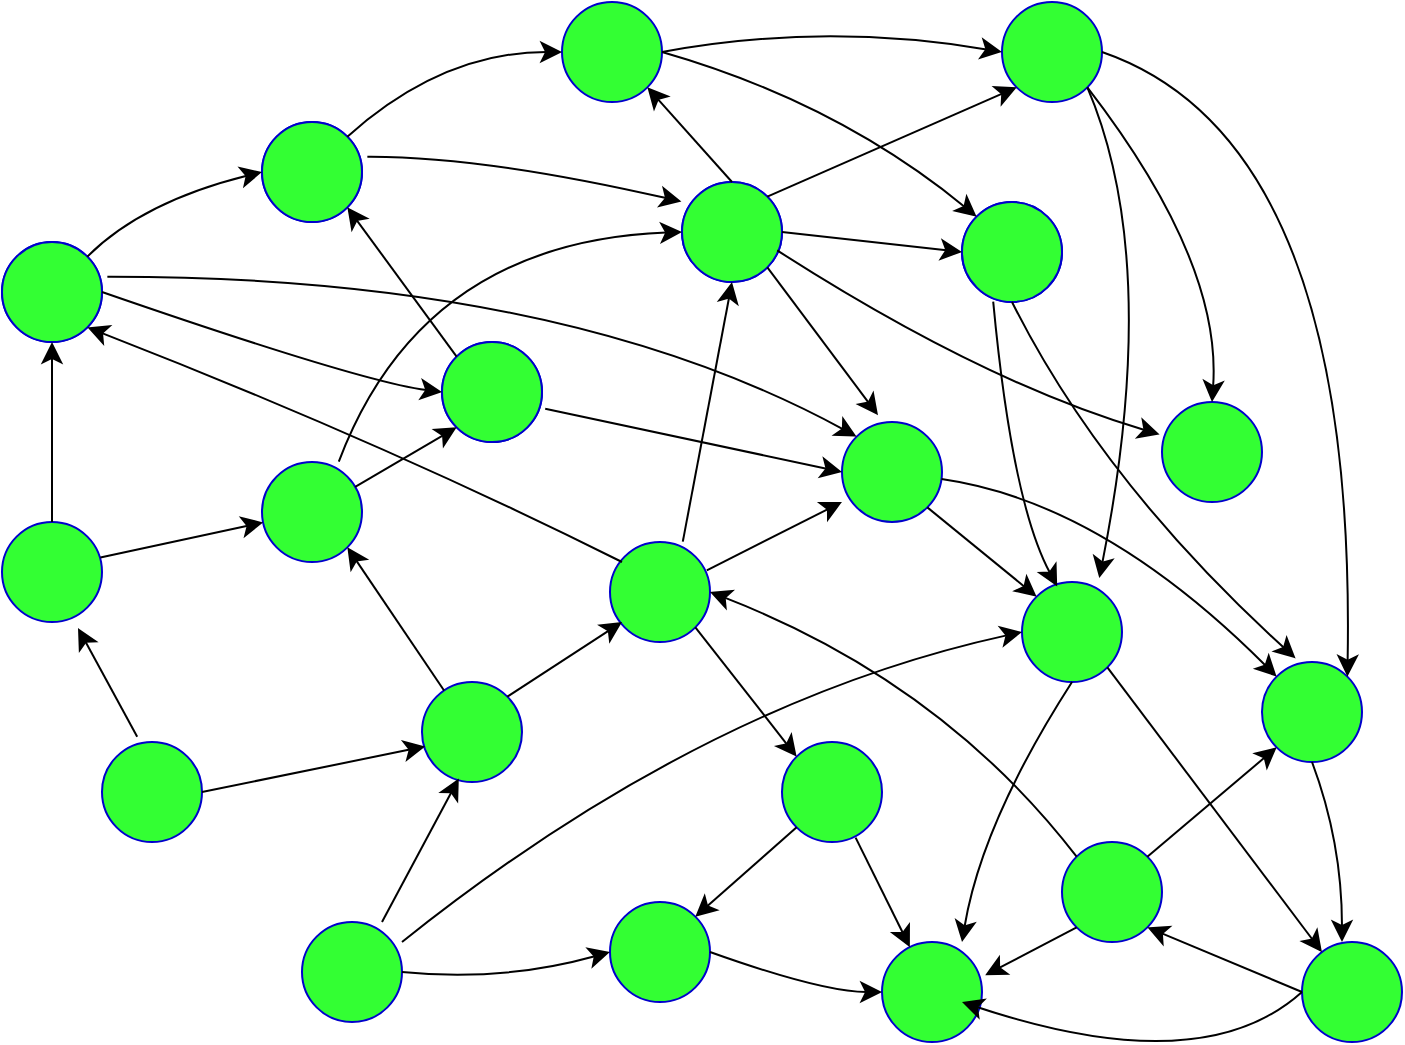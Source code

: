 <mxfile version="16.2.2" type="device"><diagram id="RrJMn2FEnn8XUZpWjZkR" name="Page-1"><mxGraphModel dx="1221" dy="575" grid="1" gridSize="10" guides="1" tooltips="1" connect="1" arrows="1" fold="1" page="1" pageScale="1" pageWidth="827" pageHeight="1169" math="0" shadow="0"><root><mxCell id="0"/><mxCell id="1" parent="0"/><mxCell id="POX4aSxgJbwLDKkUaWdi-122" value="" style="ellipse;whiteSpace=wrap;html=1;aspect=fixed;fillColor=#33FF33;strokeColor=#0000CC;" vertex="1" parent="1"><mxGeometry x="190" y="100" width="50" height="50" as="geometry"/></mxCell><mxCell id="POX4aSxgJbwLDKkUaWdi-123" value="" style="ellipse;whiteSpace=wrap;html=1;aspect=fixed;fillColor=#33FF33;strokeColor=#0000CC;" vertex="1" parent="1"><mxGeometry x="60" y="160" width="50" height="50" as="geometry"/></mxCell><mxCell id="POX4aSxgJbwLDKkUaWdi-124" value="" style="ellipse;whiteSpace=wrap;html=1;aspect=fixed;fillColor=#33FF33;strokeColor=#0000CC;" vertex="1" parent="1"><mxGeometry x="190" y="270" width="50" height="50" as="geometry"/></mxCell><mxCell id="POX4aSxgJbwLDKkUaWdi-125" value="" style="ellipse;whiteSpace=wrap;html=1;aspect=fixed;fillColor=#33FF33;strokeColor=#0000CC;" vertex="1" parent="1"><mxGeometry x="280" y="210" width="50" height="50" as="geometry"/></mxCell><mxCell id="POX4aSxgJbwLDKkUaWdi-126" value="" style="ellipse;whiteSpace=wrap;html=1;aspect=fixed;fillColor=#33FF33;strokeColor=#0000CC;" vertex="1" parent="1"><mxGeometry x="400" y="130" width="50" height="50" as="geometry"/></mxCell><mxCell id="POX4aSxgJbwLDKkUaWdi-127" value="" style="ellipse;whiteSpace=wrap;html=1;aspect=fixed;fillColor=#33FF33;strokeColor=#0000CC;" vertex="1" parent="1"><mxGeometry x="340" y="40" width="50" height="50" as="geometry"/></mxCell><mxCell id="POX4aSxgJbwLDKkUaWdi-128" value="" style="ellipse;whiteSpace=wrap;html=1;aspect=fixed;fillColor=#33FF33;strokeColor=#0000CC;" vertex="1" parent="1"><mxGeometry x="480" y="250" width="50" height="50" as="geometry"/></mxCell><mxCell id="POX4aSxgJbwLDKkUaWdi-129" value="" style="ellipse;whiteSpace=wrap;html=1;aspect=fixed;fillColor=#33FF33;strokeColor=#0000CC;" vertex="1" parent="1"><mxGeometry x="364" y="310" width="50" height="50" as="geometry"/></mxCell><mxCell id="POX4aSxgJbwLDKkUaWdi-130" value="" style="ellipse;whiteSpace=wrap;html=1;aspect=fixed;fillColor=#33FF33;strokeColor=#0000CC;" vertex="1" parent="1"><mxGeometry x="560" y="40" width="50" height="50" as="geometry"/></mxCell><mxCell id="POX4aSxgJbwLDKkUaWdi-131" value="" style="ellipse;whiteSpace=wrap;html=1;aspect=fixed;fillColor=#33FF33;strokeColor=#0000CC;" vertex="1" parent="1"><mxGeometry x="540" y="140" width="50" height="50" as="geometry"/></mxCell><mxCell id="POX4aSxgJbwLDKkUaWdi-134" value="" style="ellipse;whiteSpace=wrap;html=1;aspect=fixed;fillColor=#33FF33;strokeColor=#0000CC;" vertex="1" parent="1"><mxGeometry x="570" y="330" width="50" height="50" as="geometry"/></mxCell><mxCell id="POX4aSxgJbwLDKkUaWdi-135" value="" style="ellipse;whiteSpace=wrap;html=1;aspect=fixed;fillColor=#33FF33;strokeColor=#0000CC;" vertex="1" parent="1"><mxGeometry x="640" y="240" width="50" height="50" as="geometry"/></mxCell><mxCell id="POX4aSxgJbwLDKkUaWdi-136" value="" style="ellipse;whiteSpace=wrap;html=1;aspect=fixed;fillColor=#33FF33;strokeColor=#0000CC;" vertex="1" parent="1"><mxGeometry x="60" y="300" width="50" height="50" as="geometry"/></mxCell><mxCell id="POX4aSxgJbwLDKkUaWdi-137" value="" style="ellipse;whiteSpace=wrap;html=1;aspect=fixed;fillColor=#33FF33;strokeColor=#0000CC;" vertex="1" parent="1"><mxGeometry x="110" y="410" width="50" height="50" as="geometry"/></mxCell><mxCell id="POX4aSxgJbwLDKkUaWdi-138" value="" style="ellipse;whiteSpace=wrap;html=1;aspect=fixed;fillColor=#33FF33;strokeColor=#0000CC;" vertex="1" parent="1"><mxGeometry x="270" y="380" width="50" height="50" as="geometry"/></mxCell><mxCell id="POX4aSxgJbwLDKkUaWdi-139" value="" style="ellipse;whiteSpace=wrap;html=1;aspect=fixed;fillColor=#33FF33;strokeColor=#0000CC;" vertex="1" parent="1"><mxGeometry x="450" y="410" width="50" height="50" as="geometry"/></mxCell><mxCell id="POX4aSxgJbwLDKkUaWdi-140" value="" style="ellipse;whiteSpace=wrap;html=1;aspect=fixed;fillColor=#33FF33;strokeColor=#0000CC;" vertex="1" parent="1"><mxGeometry x="590" y="460" width="50" height="50" as="geometry"/></mxCell><mxCell id="POX4aSxgJbwLDKkUaWdi-141" value="" style="ellipse;whiteSpace=wrap;html=1;aspect=fixed;fillColor=#33FF33;strokeColor=#0000CC;" vertex="1" parent="1"><mxGeometry x="364" y="490" width="50" height="50" as="geometry"/></mxCell><mxCell id="POX4aSxgJbwLDKkUaWdi-142" value="" style="ellipse;whiteSpace=wrap;html=1;aspect=fixed;fillColor=#33FF33;strokeColor=#0000CC;" vertex="1" parent="1"><mxGeometry x="210" y="500" width="50" height="50" as="geometry"/></mxCell><mxCell id="POX4aSxgJbwLDKkUaWdi-143" value="" style="ellipse;whiteSpace=wrap;html=1;aspect=fixed;fillColor=#33FF33;strokeColor=#0000CC;" vertex="1" parent="1"><mxGeometry x="60" y="160" width="50" height="50" as="geometry"/></mxCell><mxCell id="POX4aSxgJbwLDKkUaWdi-144" value="" style="ellipse;whiteSpace=wrap;html=1;aspect=fixed;fillColor=#33FF33;strokeColor=#0000CC;" vertex="1" parent="1"><mxGeometry x="190" y="100" width="50" height="50" as="geometry"/></mxCell><mxCell id="POX4aSxgJbwLDKkUaWdi-145" value="" style="ellipse;whiteSpace=wrap;html=1;aspect=fixed;fillColor=#33FF33;strokeColor=#0000CC;" vertex="1" parent="1"><mxGeometry x="280" y="210" width="50" height="50" as="geometry"/></mxCell><mxCell id="POX4aSxgJbwLDKkUaWdi-146" value="" style="ellipse;whiteSpace=wrap;html=1;aspect=fixed;fillColor=#33FF33;strokeColor=#0000CC;" vertex="1" parent="1"><mxGeometry x="400" y="130" width="50" height="50" as="geometry"/></mxCell><mxCell id="POX4aSxgJbwLDKkUaWdi-147" value="" style="ellipse;whiteSpace=wrap;html=1;aspect=fixed;fillColor=#33FF33;strokeColor=#0000CC;" vertex="1" parent="1"><mxGeometry x="540" y="140" width="50" height="50" as="geometry"/></mxCell><mxCell id="POX4aSxgJbwLDKkUaWdi-148" value="" style="ellipse;whiteSpace=wrap;html=1;aspect=fixed;fillColor=#33FF33;strokeColor=#0000CC;" vertex="1" parent="1"><mxGeometry x="690" y="370" width="50" height="50" as="geometry"/></mxCell><mxCell id="POX4aSxgJbwLDKkUaWdi-149" value="" style="ellipse;whiteSpace=wrap;html=1;aspect=fixed;fillColor=#33FF33;strokeColor=#0000CC;" vertex="1" parent="1"><mxGeometry x="500" y="510" width="50" height="50" as="geometry"/></mxCell><mxCell id="POX4aSxgJbwLDKkUaWdi-150" value="" style="ellipse;whiteSpace=wrap;html=1;aspect=fixed;fillColor=#33FF33;strokeColor=#0000CC;" vertex="1" parent="1"><mxGeometry x="710" y="510" width="50" height="50" as="geometry"/></mxCell><mxCell id="POX4aSxgJbwLDKkUaWdi-151" value="" style="curved=1;endArrow=classic;html=1;rounded=0;endSize=8;strokeWidth=1;exitX=1;exitY=0;exitDx=0;exitDy=0;" edge="1" parent="1" source="POX4aSxgJbwLDKkUaWdi-138"><mxGeometry width="50" height="50" relative="1" as="geometry"><mxPoint x="390" y="380" as="sourcePoint"/><mxPoint x="370" y="350" as="targetPoint"/><Array as="points"/></mxGeometry></mxCell><mxCell id="POX4aSxgJbwLDKkUaWdi-152" value="" style="curved=1;endArrow=classic;html=1;rounded=0;endSize=8;strokeWidth=1;exitX=1;exitY=0;exitDx=0;exitDy=0;entryX=0.368;entryY=0.964;entryDx=0;entryDy=0;entryPerimeter=0;" edge="1" parent="1" target="POX4aSxgJbwLDKkUaWdi-138"><mxGeometry width="50" height="50" relative="1" as="geometry"><mxPoint x="249.998" y="500.002" as="sourcePoint"/><mxPoint x="307.32" y="462.68" as="targetPoint"/><Array as="points"/></mxGeometry></mxCell><mxCell id="POX4aSxgJbwLDKkUaWdi-153" value="" style="curved=1;endArrow=classic;html=1;rounded=0;endSize=8;strokeWidth=1;exitX=1;exitY=0.5;exitDx=0;exitDy=0;entryX=0.032;entryY=0.644;entryDx=0;entryDy=0;entryPerimeter=0;" edge="1" parent="1" source="POX4aSxgJbwLDKkUaWdi-137" target="POX4aSxgJbwLDKkUaWdi-138"><mxGeometry width="50" height="50" relative="1" as="geometry"><mxPoint x="259.998" y="510.002" as="sourcePoint"/><mxPoint x="298.4" y="438.2" as="targetPoint"/><Array as="points"/></mxGeometry></mxCell><mxCell id="POX4aSxgJbwLDKkUaWdi-154" value="" style="curved=1;endArrow=classic;html=1;rounded=0;endSize=8;strokeWidth=1;entryX=1;entryY=1;entryDx=0;entryDy=0;" edge="1" parent="1" source="POX4aSxgJbwLDKkUaWdi-138" target="POX4aSxgJbwLDKkUaWdi-124"><mxGeometry width="50" height="50" relative="1" as="geometry"><mxPoint x="170" y="445" as="sourcePoint"/><mxPoint x="281.6" y="422.2" as="targetPoint"/><Array as="points"/></mxGeometry></mxCell><mxCell id="POX4aSxgJbwLDKkUaWdi-155" value="" style="curved=1;endArrow=classic;html=1;rounded=0;endSize=8;strokeWidth=1;entryX=0.76;entryY=1.06;entryDx=0;entryDy=0;exitX=0.352;exitY=-0.052;exitDx=0;exitDy=0;entryPerimeter=0;exitPerimeter=0;" edge="1" parent="1" source="POX4aSxgJbwLDKkUaWdi-137" target="POX4aSxgJbwLDKkUaWdi-136"><mxGeometry width="50" height="50" relative="1" as="geometry"><mxPoint x="291.029" y="394.268" as="sourcePoint"/><mxPoint x="242.678" y="322.678" as="targetPoint"/><Array as="points"/></mxGeometry></mxCell><mxCell id="POX4aSxgJbwLDKkUaWdi-156" value="" style="curved=1;endArrow=classic;html=1;rounded=0;endSize=8;strokeWidth=1;entryX=0.5;entryY=1;entryDx=0;entryDy=0;exitX=0.5;exitY=0;exitDx=0;exitDy=0;" edge="1" parent="1" source="POX4aSxgJbwLDKkUaWdi-136" target="POX4aSxgJbwLDKkUaWdi-143"><mxGeometry width="50" height="50" relative="1" as="geometry"><mxPoint x="137.6" y="417.4" as="sourcePoint"/><mxPoint x="108" y="363" as="targetPoint"/><Array as="points"/></mxGeometry></mxCell><mxCell id="POX4aSxgJbwLDKkUaWdi-157" value="" style="curved=1;endArrow=classic;html=1;rounded=0;endSize=8;strokeWidth=1;exitX=0.984;exitY=0.356;exitDx=0;exitDy=0;exitPerimeter=0;" edge="1" parent="1" source="POX4aSxgJbwLDKkUaWdi-136" target="POX4aSxgJbwLDKkUaWdi-124"><mxGeometry width="50" height="50" relative="1" as="geometry"><mxPoint x="95" y="310" as="sourcePoint"/><mxPoint x="95" y="220" as="targetPoint"/><Array as="points"/></mxGeometry></mxCell><mxCell id="POX4aSxgJbwLDKkUaWdi-158" value="" style="curved=1;endArrow=classic;html=1;rounded=0;endSize=8;strokeWidth=1;entryX=0;entryY=1;entryDx=0;entryDy=0;" edge="1" parent="1" source="POX4aSxgJbwLDKkUaWdi-124" target="POX4aSxgJbwLDKkUaWdi-145"><mxGeometry width="50" height="50" relative="1" as="geometry"><mxPoint x="119.2" y="327.8" as="sourcePoint"/><mxPoint x="200.531" y="310.127" as="targetPoint"/><Array as="points"/></mxGeometry></mxCell><mxCell id="POX4aSxgJbwLDKkUaWdi-159" value="" style="curved=1;endArrow=classic;html=1;rounded=0;endSize=8;strokeWidth=1;entryX=1;entryY=1;entryDx=0;entryDy=0;exitX=0;exitY=0;exitDx=0;exitDy=0;" edge="1" parent="1" source="POX4aSxgJbwLDKkUaWdi-145" target="POX4aSxgJbwLDKkUaWdi-144"><mxGeometry width="50" height="50" relative="1" as="geometry"><mxPoint x="246.594" y="292.403" as="sourcePoint"/><mxPoint x="297.322" y="262.678" as="targetPoint"/><Array as="points"/></mxGeometry></mxCell><mxCell id="POX4aSxgJbwLDKkUaWdi-160" value="" style="curved=1;endArrow=classic;html=1;rounded=0;endSize=8;strokeWidth=1;entryX=0;entryY=0.5;entryDx=0;entryDy=0;exitX=0.768;exitY=-0.004;exitDx=0;exitDy=0;exitPerimeter=0;" edge="1" parent="1" source="POX4aSxgJbwLDKkUaWdi-124" target="POX4aSxgJbwLDKkUaWdi-146"><mxGeometry width="50" height="50" relative="1" as="geometry"><mxPoint x="297.322" y="227.322" as="sourcePoint"/><mxPoint x="242.678" y="152.678" as="targetPoint"/><Array as="points"><mxPoint x="270" y="160"/></Array></mxGeometry></mxCell><mxCell id="POX4aSxgJbwLDKkUaWdi-161" value="" style="curved=1;endArrow=classic;html=1;rounded=0;endSize=8;strokeWidth=1;entryX=0;entryY=0.5;entryDx=0;entryDy=0;exitX=1;exitY=0.5;exitDx=0;exitDy=0;" edge="1" parent="1" source="POX4aSxgJbwLDKkUaWdi-143" target="POX4aSxgJbwLDKkUaWdi-145"><mxGeometry width="50" height="50" relative="1" as="geometry"><mxPoint x="238.4" y="279.8" as="sourcePoint"/><mxPoint x="410" y="165" as="targetPoint"/><Array as="points"><mxPoint x="240" y="230"/></Array></mxGeometry></mxCell><mxCell id="POX4aSxgJbwLDKkUaWdi-162" value="" style="curved=1;endArrow=classic;html=1;rounded=0;endSize=8;strokeWidth=1;entryX=0;entryY=0.5;entryDx=0;entryDy=0;exitX=1;exitY=0;exitDx=0;exitDy=0;" edge="1" parent="1" source="POX4aSxgJbwLDKkUaWdi-143" target="POX4aSxgJbwLDKkUaWdi-144"><mxGeometry width="50" height="50" relative="1" as="geometry"><mxPoint x="120" y="195" as="sourcePoint"/><mxPoint x="290" y="245" as="targetPoint"/><Array as="points"><mxPoint x="130" y="140"/></Array></mxGeometry></mxCell><mxCell id="POX4aSxgJbwLDKkUaWdi-163" value="" style="curved=1;endArrow=classic;html=1;rounded=0;endSize=8;strokeWidth=1;entryX=0;entryY=0;entryDx=0;entryDy=0;exitX=1;exitY=0;exitDx=0;exitDy=0;" edge="1" parent="1" target="POX4aSxgJbwLDKkUaWdi-128"><mxGeometry width="50" height="50" relative="1" as="geometry"><mxPoint x="112.678" y="177.322" as="sourcePoint"/><mxPoint x="200" y="135" as="targetPoint"/><Array as="points"><mxPoint x="340" y="177"/></Array></mxGeometry></mxCell><mxCell id="POX4aSxgJbwLDKkUaWdi-164" value="" style="curved=1;endArrow=classic;html=1;rounded=0;endSize=8;strokeWidth=1;entryX=0;entryY=0.5;entryDx=0;entryDy=0;exitX=1;exitY=0.2;exitDx=0;exitDy=0;exitPerimeter=0;" edge="1" parent="1" source="POX4aSxgJbwLDKkUaWdi-142" target="POX4aSxgJbwLDKkUaWdi-134"><mxGeometry width="50" height="50" relative="1" as="geometry"><mxPoint x="259.998" y="530.322" as="sourcePoint"/><mxPoint x="634.642" y="610.322" as="targetPoint"/><Array as="points"><mxPoint x="410" y="390"/></Array></mxGeometry></mxCell><mxCell id="POX4aSxgJbwLDKkUaWdi-165" value="" style="curved=1;endArrow=classic;html=1;rounded=0;endSize=8;strokeWidth=1;exitX=1;exitY=0.5;exitDx=0;exitDy=0;entryX=0;entryY=0.5;entryDx=0;entryDy=0;" edge="1" parent="1" source="POX4aSxgJbwLDKkUaWdi-142" target="POX4aSxgJbwLDKkUaWdi-141"><mxGeometry width="50" height="50" relative="1" as="geometry"><mxPoint x="270" y="520" as="sourcePoint"/><mxPoint x="420" y="440" as="targetPoint"/><Array as="points"><mxPoint x="310" y="530"/></Array></mxGeometry></mxCell><mxCell id="POX4aSxgJbwLDKkUaWdi-166" value="" style="curved=1;endArrow=classic;html=1;rounded=0;endSize=8;strokeWidth=1;exitX=1;exitY=0.5;exitDx=0;exitDy=0;" edge="1" parent="1" source="POX4aSxgJbwLDKkUaWdi-141"><mxGeometry width="50" height="50" relative="1" as="geometry"><mxPoint x="270" y="535" as="sourcePoint"/><mxPoint x="500" y="535" as="targetPoint"/><Array as="points"><mxPoint x="470" y="535"/></Array></mxGeometry></mxCell><mxCell id="POX4aSxgJbwLDKkUaWdi-167" value="" style="curved=1;endArrow=classic;html=1;rounded=0;endSize=8;strokeWidth=1;exitX=0;exitY=1;exitDx=0;exitDy=0;entryX=1;entryY=0;entryDx=0;entryDy=0;" edge="1" parent="1" source="POX4aSxgJbwLDKkUaWdi-139" target="POX4aSxgJbwLDKkUaWdi-141"><mxGeometry width="50" height="50" relative="1" as="geometry"><mxPoint x="424" y="525" as="sourcePoint"/><mxPoint x="510" y="545" as="targetPoint"/><Array as="points"/></mxGeometry></mxCell><mxCell id="POX4aSxgJbwLDKkUaWdi-168" value="" style="curved=1;endArrow=classic;html=1;rounded=0;endSize=8;strokeWidth=1;exitX=0.736;exitY=0.956;exitDx=0;exitDy=0;exitPerimeter=0;" edge="1" parent="1" source="POX4aSxgJbwLDKkUaWdi-139" target="POX4aSxgJbwLDKkUaWdi-149"><mxGeometry width="50" height="50" relative="1" as="geometry"><mxPoint x="467.322" y="462.678" as="sourcePoint"/><mxPoint x="416.678" y="507.322" as="targetPoint"/><Array as="points"/></mxGeometry></mxCell><mxCell id="POX4aSxgJbwLDKkUaWdi-169" value="" style="curved=1;endArrow=classic;html=1;rounded=0;endSize=8;strokeWidth=1;exitX=1;exitY=1;exitDx=0;exitDy=0;entryX=0;entryY=0;entryDx=0;entryDy=0;" edge="1" parent="1" source="POX4aSxgJbwLDKkUaWdi-129" target="POX4aSxgJbwLDKkUaWdi-139"><mxGeometry width="50" height="50" relative="1" as="geometry"><mxPoint x="496.8" y="467.8" as="sourcePoint"/><mxPoint x="523.936" y="522.581" as="targetPoint"/><Array as="points"/></mxGeometry></mxCell><mxCell id="POX4aSxgJbwLDKkUaWdi-170" value="" style="curved=1;endArrow=classic;html=1;rounded=0;endSize=8;strokeWidth=1;entryX=0;entryY=0.8;entryDx=0;entryDy=0;entryPerimeter=0;exitX=0.968;exitY=0.284;exitDx=0;exitDy=0;exitPerimeter=0;" edge="1" parent="1" source="POX4aSxgJbwLDKkUaWdi-129" target="POX4aSxgJbwLDKkUaWdi-128"><mxGeometry width="50" height="50" relative="1" as="geometry"><mxPoint x="420" y="320" as="sourcePoint"/><mxPoint x="467.322" y="427.322" as="targetPoint"/><Array as="points"/></mxGeometry></mxCell><mxCell id="POX4aSxgJbwLDKkUaWdi-171" value="" style="curved=1;endArrow=classic;html=1;rounded=0;endSize=8;strokeWidth=1;entryX=0.5;entryY=1;entryDx=0;entryDy=0;exitX=0.728;exitY=-0.004;exitDx=0;exitDy=0;exitPerimeter=0;" edge="1" parent="1" source="POX4aSxgJbwLDKkUaWdi-129" target="POX4aSxgJbwLDKkUaWdi-146"><mxGeometry width="50" height="50" relative="1" as="geometry"><mxPoint x="422.4" y="334.2" as="sourcePoint"/><mxPoint x="490" y="300" as="targetPoint"/><Array as="points"/></mxGeometry></mxCell><mxCell id="POX4aSxgJbwLDKkUaWdi-172" value="" style="curved=1;endArrow=classic;html=1;rounded=0;endSize=8;strokeWidth=1;entryX=0;entryY=0.5;entryDx=0;entryDy=0;exitX=1;exitY=0.5;exitDx=0;exitDy=0;" edge="1" parent="1" source="POX4aSxgJbwLDKkUaWdi-146" target="POX4aSxgJbwLDKkUaWdi-147"><mxGeometry width="50" height="50" relative="1" as="geometry"><mxPoint x="410.4" y="319.8" as="sourcePoint"/><mxPoint x="435" y="190" as="targetPoint"/><Array as="points"/></mxGeometry></mxCell><mxCell id="POX4aSxgJbwLDKkUaWdi-173" value="" style="curved=1;endArrow=classic;html=1;rounded=0;endSize=8;strokeWidth=1;entryX=0.36;entryY=-0.068;entryDx=0;entryDy=0;exitX=1;exitY=1;exitDx=0;exitDy=0;entryPerimeter=0;" edge="1" parent="1" source="POX4aSxgJbwLDKkUaWdi-146" target="POX4aSxgJbwLDKkUaWdi-128"><mxGeometry width="50" height="50" relative="1" as="geometry"><mxPoint x="460" y="165" as="sourcePoint"/><mxPoint x="550" y="175" as="targetPoint"/><Array as="points"/></mxGeometry></mxCell><mxCell id="POX4aSxgJbwLDKkUaWdi-174" value="" style="curved=1;endArrow=classic;html=1;rounded=0;endSize=8;strokeWidth=1;entryX=-0.024;entryY=0.324;entryDx=0;entryDy=0;exitX=0.952;exitY=0.684;exitDx=0;exitDy=0;entryPerimeter=0;exitPerimeter=0;" edge="1" parent="1" source="POX4aSxgJbwLDKkUaWdi-146" target="POX4aSxgJbwLDKkUaWdi-135"><mxGeometry width="50" height="50" relative="1" as="geometry"><mxPoint x="452.678" y="182.678" as="sourcePoint"/><mxPoint x="508" y="256.6" as="targetPoint"/><Array as="points"><mxPoint x="550" y="230"/></Array></mxGeometry></mxCell><mxCell id="POX4aSxgJbwLDKkUaWdi-175" value="" style="curved=1;endArrow=classic;html=1;rounded=0;endSize=8;strokeWidth=1;entryX=0.336;entryY=-0.036;entryDx=0;entryDy=0;exitX=0.5;exitY=1;exitDx=0;exitDy=0;entryPerimeter=0;" edge="1" parent="1" source="POX4aSxgJbwLDKkUaWdi-147" target="POX4aSxgJbwLDKkUaWdi-148"><mxGeometry width="50" height="50" relative="1" as="geometry"><mxPoint x="457.6" y="174.2" as="sourcePoint"/><mxPoint x="648.8" y="266.2" as="targetPoint"/><Array as="points"><mxPoint x="610" y="280"/></Array></mxGeometry></mxCell><mxCell id="POX4aSxgJbwLDKkUaWdi-176" value="" style="curved=1;endArrow=classic;html=1;rounded=0;endSize=8;strokeWidth=1;entryX=0.352;entryY=0.044;entryDx=0;entryDy=0;exitX=0.312;exitY=0.996;exitDx=0;exitDy=0;exitPerimeter=0;entryPerimeter=0;" edge="1" parent="1" source="POX4aSxgJbwLDKkUaWdi-147" target="POX4aSxgJbwLDKkUaWdi-134"><mxGeometry width="50" height="50" relative="1" as="geometry"><mxPoint x="575" y="200" as="sourcePoint"/><mxPoint x="707.322" y="387.322" as="targetPoint"/><Array as="points"><mxPoint x="565" y="290"/></Array></mxGeometry></mxCell><mxCell id="POX4aSxgJbwLDKkUaWdi-177" value="" style="curved=1;endArrow=classic;html=1;rounded=0;endSize=8;strokeWidth=1;entryX=0;entryY=0;entryDx=0;entryDy=0;" edge="1" parent="1" source="POX4aSxgJbwLDKkUaWdi-128" target="POX4aSxgJbwLDKkUaWdi-148"><mxGeometry width="50" height="50" relative="1" as="geometry"><mxPoint x="565.6" y="199.8" as="sourcePoint"/><mxPoint x="597.6" y="342.2" as="targetPoint"/><Array as="points"><mxPoint x="610" y="290"/></Array></mxGeometry></mxCell><mxCell id="POX4aSxgJbwLDKkUaWdi-178" value="" style="curved=1;endArrow=classic;html=1;rounded=0;endSize=8;strokeWidth=1;entryX=0;entryY=0;entryDx=0;entryDy=0;exitX=1;exitY=1;exitDx=0;exitDy=0;" edge="1" parent="1" source="POX4aSxgJbwLDKkUaWdi-128" target="POX4aSxgJbwLDKkUaWdi-134"><mxGeometry width="50" height="50" relative="1" as="geometry"><mxPoint x="539.749" y="288.536" as="sourcePoint"/><mxPoint x="707.322" y="387.322" as="targetPoint"/><Array as="points"/></mxGeometry></mxCell><mxCell id="POX4aSxgJbwLDKkUaWdi-179" value="" style="curved=1;endArrow=classic;html=1;rounded=0;endSize=8;strokeWidth=1;entryX=0;entryY=0.5;entryDx=0;entryDy=0;exitX=1.032;exitY=0.668;exitDx=0;exitDy=0;exitPerimeter=0;" edge="1" parent="1" source="POX4aSxgJbwLDKkUaWdi-145" target="POX4aSxgJbwLDKkUaWdi-128"><mxGeometry width="50" height="50" relative="1" as="geometry"><mxPoint x="345.358" y="252.678" as="sourcePoint"/><mxPoint x="400.002" y="297.322" as="targetPoint"/><Array as="points"/></mxGeometry></mxCell><mxCell id="POX4aSxgJbwLDKkUaWdi-180" value="" style="curved=1;endArrow=classic;html=1;rounded=0;endSize=8;strokeWidth=1;entryX=0;entryY=1;entryDx=0;entryDy=0;exitX=1;exitY=0;exitDx=0;exitDy=0;" edge="1" parent="1" source="POX4aSxgJbwLDKkUaWdi-140" target="POX4aSxgJbwLDKkUaWdi-148"><mxGeometry width="50" height="50" relative="1" as="geometry"><mxPoint x="630.0" y="440" as="sourcePoint"/><mxPoint x="778.4" y="471.6" as="targetPoint"/><Array as="points"/></mxGeometry></mxCell><mxCell id="POX4aSxgJbwLDKkUaWdi-181" value="" style="curved=1;endArrow=classic;html=1;rounded=0;endSize=8;strokeWidth=1;exitX=1;exitY=1;exitDx=0;exitDy=0;" edge="1" parent="1" source="POX4aSxgJbwLDKkUaWdi-134" target="POX4aSxgJbwLDKkUaWdi-150"><mxGeometry width="50" height="50" relative="1" as="geometry"><mxPoint x="642.678" y="477.322" as="sourcePoint"/><mxPoint x="707.322" y="422.678" as="targetPoint"/><Array as="points"/></mxGeometry></mxCell><mxCell id="POX4aSxgJbwLDKkUaWdi-182" value="" style="curved=1;endArrow=classic;html=1;rounded=0;endSize=8;strokeWidth=1;exitX=0.5;exitY=1;exitDx=0;exitDy=0;" edge="1" parent="1" source="POX4aSxgJbwLDKkUaWdi-148"><mxGeometry width="50" height="50" relative="1" as="geometry"><mxPoint x="622.678" y="382.678" as="sourcePoint"/><mxPoint x="730" y="510" as="targetPoint"/><Array as="points"><mxPoint x="730" y="460"/></Array></mxGeometry></mxCell><mxCell id="POX4aSxgJbwLDKkUaWdi-183" value="" style="curved=1;endArrow=classic;html=1;rounded=0;endSize=8;strokeWidth=1;exitX=0.5;exitY=1;exitDx=0;exitDy=0;entryX=0.8;entryY=0;entryDx=0;entryDy=0;entryPerimeter=0;" edge="1" parent="1" source="POX4aSxgJbwLDKkUaWdi-134" target="POX4aSxgJbwLDKkUaWdi-149"><mxGeometry width="50" height="50" relative="1" as="geometry"><mxPoint x="560" y="460" as="sourcePoint"/><mxPoint x="575" y="550" as="targetPoint"/><Array as="points"><mxPoint x="550" y="450"/></Array></mxGeometry></mxCell><mxCell id="POX4aSxgJbwLDKkUaWdi-184" value="" style="curved=1;endArrow=classic;html=1;rounded=0;endSize=8;strokeWidth=1;exitX=0;exitY=0.5;exitDx=0;exitDy=0;" edge="1" parent="1" source="POX4aSxgJbwLDKkUaWdi-150"><mxGeometry width="50" height="50" relative="1" as="geometry"><mxPoint x="605" y="390" as="sourcePoint"/><mxPoint x="540" y="540" as="targetPoint"/><Array as="points"><mxPoint x="660" y="580"/></Array></mxGeometry></mxCell><mxCell id="POX4aSxgJbwLDKkUaWdi-185" value="" style="curved=1;endArrow=classic;html=1;rounded=0;endSize=8;strokeWidth=1;exitX=0;exitY=1;exitDx=0;exitDy=0;entryX=1.032;entryY=0.332;entryDx=0;entryDy=0;entryPerimeter=0;" edge="1" parent="1" source="POX4aSxgJbwLDKkUaWdi-140" target="POX4aSxgJbwLDKkUaWdi-149"><mxGeometry width="50" height="50" relative="1" as="geometry"><mxPoint x="720" y="545" as="sourcePoint"/><mxPoint x="550" y="550" as="targetPoint"/><Array as="points"/></mxGeometry></mxCell><mxCell id="POX4aSxgJbwLDKkUaWdi-186" value="" style="curved=1;endArrow=classic;html=1;rounded=0;endSize=8;strokeWidth=1;exitX=0;exitY=0.5;exitDx=0;exitDy=0;entryX=1;entryY=1;entryDx=0;entryDy=0;" edge="1" parent="1" source="POX4aSxgJbwLDKkUaWdi-150" target="POX4aSxgJbwLDKkUaWdi-140"><mxGeometry width="50" height="50" relative="1" as="geometry"><mxPoint x="607.322" y="512.678" as="sourcePoint"/><mxPoint x="561.6" y="536.6" as="targetPoint"/><Array as="points"/></mxGeometry></mxCell><mxCell id="POX4aSxgJbwLDKkUaWdi-187" value="" style="curved=1;endArrow=classic;html=1;rounded=0;endSize=8;strokeWidth=1;exitX=0;exitY=0;exitDx=0;exitDy=0;entryX=1;entryY=0.5;entryDx=0;entryDy=0;" edge="1" parent="1" source="POX4aSxgJbwLDKkUaWdi-140" target="POX4aSxgJbwLDKkUaWdi-129"><mxGeometry width="50" height="50" relative="1" as="geometry"><mxPoint x="720" y="545" as="sourcePoint"/><mxPoint x="642.678" y="512.678" as="targetPoint"/><Array as="points"><mxPoint x="530" y="380"/></Array></mxGeometry></mxCell><mxCell id="POX4aSxgJbwLDKkUaWdi-188" value="" style="curved=1;endArrow=classic;html=1;rounded=0;endSize=8;strokeWidth=1;entryX=1;entryY=1;entryDx=0;entryDy=0;" edge="1" parent="1" target="POX4aSxgJbwLDKkUaWdi-143"><mxGeometry width="50" height="50" relative="1" as="geometry"><mxPoint x="370" y="320" as="sourcePoint"/><mxPoint x="424" y="345" as="targetPoint"/><Array as="points"><mxPoint x="250" y="260"/></Array></mxGeometry></mxCell><mxCell id="POX4aSxgJbwLDKkUaWdi-189" value="" style="curved=1;endArrow=classic;html=1;rounded=0;endSize=8;strokeWidth=1;exitX=0.5;exitY=0;exitDx=0;exitDy=0;entryX=1;entryY=1;entryDx=0;entryDy=0;" edge="1" parent="1" source="POX4aSxgJbwLDKkUaWdi-146" target="POX4aSxgJbwLDKkUaWdi-127"><mxGeometry width="50" height="50" relative="1" as="geometry"><mxPoint x="617.322" y="487.322" as="sourcePoint"/><mxPoint x="434" y="355" as="targetPoint"/><Array as="points"/></mxGeometry></mxCell><mxCell id="POX4aSxgJbwLDKkUaWdi-190" value="" style="curved=1;endArrow=classic;html=1;rounded=0;endSize=8;strokeWidth=1;exitX=1;exitY=0;exitDx=0;exitDy=0;entryX=0;entryY=1;entryDx=0;entryDy=0;" edge="1" parent="1" source="POX4aSxgJbwLDKkUaWdi-146" target="POX4aSxgJbwLDKkUaWdi-130"><mxGeometry width="50" height="50" relative="1" as="geometry"><mxPoint x="435" y="140" as="sourcePoint"/><mxPoint x="392.678" y="92.678" as="targetPoint"/><Array as="points"/></mxGeometry></mxCell><mxCell id="POX4aSxgJbwLDKkUaWdi-191" value="" style="curved=1;endArrow=classic;html=1;rounded=0;endSize=8;strokeWidth=1;exitX=1;exitY=0.5;exitDx=0;exitDy=0;entryX=0;entryY=0.5;entryDx=0;entryDy=0;" edge="1" parent="1" source="POX4aSxgJbwLDKkUaWdi-127" target="POX4aSxgJbwLDKkUaWdi-130"><mxGeometry width="50" height="50" relative="1" as="geometry"><mxPoint x="452.678" y="147.322" as="sourcePoint"/><mxPoint x="577.322" y="92.678" as="targetPoint"/><Array as="points"><mxPoint x="470" y="50"/></Array></mxGeometry></mxCell><mxCell id="POX4aSxgJbwLDKkUaWdi-192" value="" style="curved=1;endArrow=classic;html=1;rounded=0;endSize=8;strokeWidth=1;exitX=1;exitY=0;exitDx=0;exitDy=0;entryX=0;entryY=0.5;entryDx=0;entryDy=0;" edge="1" parent="1" source="POX4aSxgJbwLDKkUaWdi-144" target="POX4aSxgJbwLDKkUaWdi-127"><mxGeometry width="50" height="50" relative="1" as="geometry"><mxPoint x="240" y="105" as="sourcePoint"/><mxPoint x="410.0" y="105" as="targetPoint"/><Array as="points"><mxPoint x="280" y="65"/></Array></mxGeometry></mxCell><mxCell id="POX4aSxgJbwLDKkUaWdi-193" value="" style="curved=1;endArrow=classic;html=1;rounded=0;endSize=8;strokeWidth=1;exitX=1;exitY=0;exitDx=0;exitDy=0;entryX=-0.006;entryY=0.196;entryDx=0;entryDy=0;entryPerimeter=0;" edge="1" parent="1" target="POX4aSxgJbwLDKkUaWdi-146"><mxGeometry width="50" height="50" relative="1" as="geometry"><mxPoint x="242.678" y="117.322" as="sourcePoint"/><mxPoint x="350" y="75" as="targetPoint"/><Array as="points"><mxPoint x="300" y="117"/></Array></mxGeometry></mxCell><mxCell id="POX4aSxgJbwLDKkUaWdi-194" value="" style="curved=1;endArrow=classic;html=1;rounded=0;endSize=8;strokeWidth=1;exitX=1;exitY=0.5;exitDx=0;exitDy=0;entryX=0;entryY=0;entryDx=0;entryDy=0;" edge="1" parent="1" source="POX4aSxgJbwLDKkUaWdi-127" target="POX4aSxgJbwLDKkUaWdi-147"><mxGeometry width="50" height="50" relative="1" as="geometry"><mxPoint x="419.998" y="90.322" as="sourcePoint"/><mxPoint x="577.02" y="112.8" as="targetPoint"/><Array as="points"><mxPoint x="477.32" y="90"/></Array></mxGeometry></mxCell><mxCell id="POX4aSxgJbwLDKkUaWdi-195" value="" style="curved=1;endArrow=classic;html=1;rounded=0;endSize=8;strokeWidth=1;exitX=1;exitY=0.5;exitDx=0;exitDy=0;entryX=1;entryY=0;entryDx=0;entryDy=0;" edge="1" parent="1" source="POX4aSxgJbwLDKkUaWdi-130" target="POX4aSxgJbwLDKkUaWdi-148"><mxGeometry width="50" height="50" relative="1" as="geometry"><mxPoint x="650" y="83.84" as="sourcePoint"/><mxPoint x="807.322" y="166.162" as="targetPoint"/><Array as="points"><mxPoint x="737.32" y="108.84"/></Array></mxGeometry></mxCell><mxCell id="POX4aSxgJbwLDKkUaWdi-196" value="" style="curved=1;endArrow=classic;html=1;rounded=0;endSize=8;strokeWidth=1;exitX=1;exitY=1;exitDx=0;exitDy=0;entryX=0.773;entryY=-0.039;entryDx=0;entryDy=0;entryPerimeter=0;" edge="1" parent="1" source="POX4aSxgJbwLDKkUaWdi-130" target="POX4aSxgJbwLDKkUaWdi-134"><mxGeometry width="50" height="50" relative="1" as="geometry"><mxPoint x="612.678" y="92.678" as="sourcePoint"/><mxPoint x="742.678" y="387.322" as="targetPoint"/><Array as="points"><mxPoint x="640" y="170"/></Array></mxGeometry></mxCell><mxCell id="POX4aSxgJbwLDKkUaWdi-197" value="" style="curved=1;endArrow=classic;html=1;rounded=0;endSize=8;strokeWidth=1;exitX=1;exitY=1;exitDx=0;exitDy=0;entryX=0.5;entryY=0;entryDx=0;entryDy=0;" edge="1" parent="1" source="POX4aSxgJbwLDKkUaWdi-130" target="POX4aSxgJbwLDKkUaWdi-135"><mxGeometry width="50" height="50" relative="1" as="geometry"><mxPoint x="612.678" y="92.678" as="sourcePoint"/><mxPoint x="618.65" y="338.05" as="targetPoint"/><Array as="points"><mxPoint x="670" y="170"/></Array></mxGeometry></mxCell></root></mxGraphModel></diagram></mxfile>
